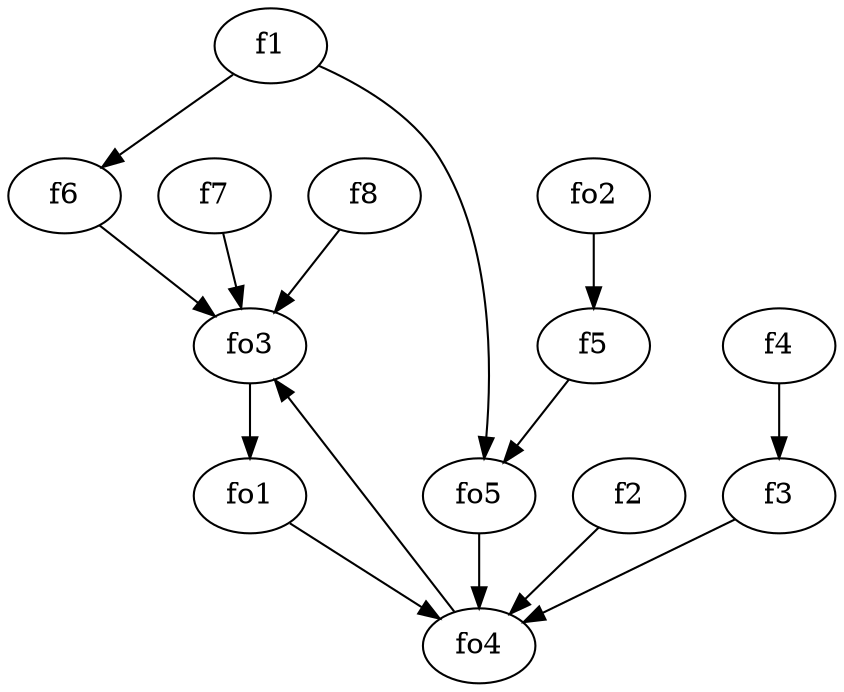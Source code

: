 strict digraph  {
f1;
f2;
f3;
f4;
f5;
f6;
f7;
f8;
fo1;
fo2;
fo3;
fo4;
fo5;
f1 -> fo5  [weight=2];
f1 -> f6  [weight=2];
f2 -> fo4  [weight=2];
f3 -> fo4  [weight=2];
f4 -> f3  [weight=2];
f5 -> fo5  [weight=2];
f6 -> fo3  [weight=2];
f7 -> fo3  [weight=2];
f8 -> fo3  [weight=2];
fo1 -> fo4  [weight=2];
fo2 -> f5  [weight=2];
fo3 -> fo1  [weight=2];
fo4 -> fo3  [weight=2];
fo5 -> fo4  [weight=2];
}
